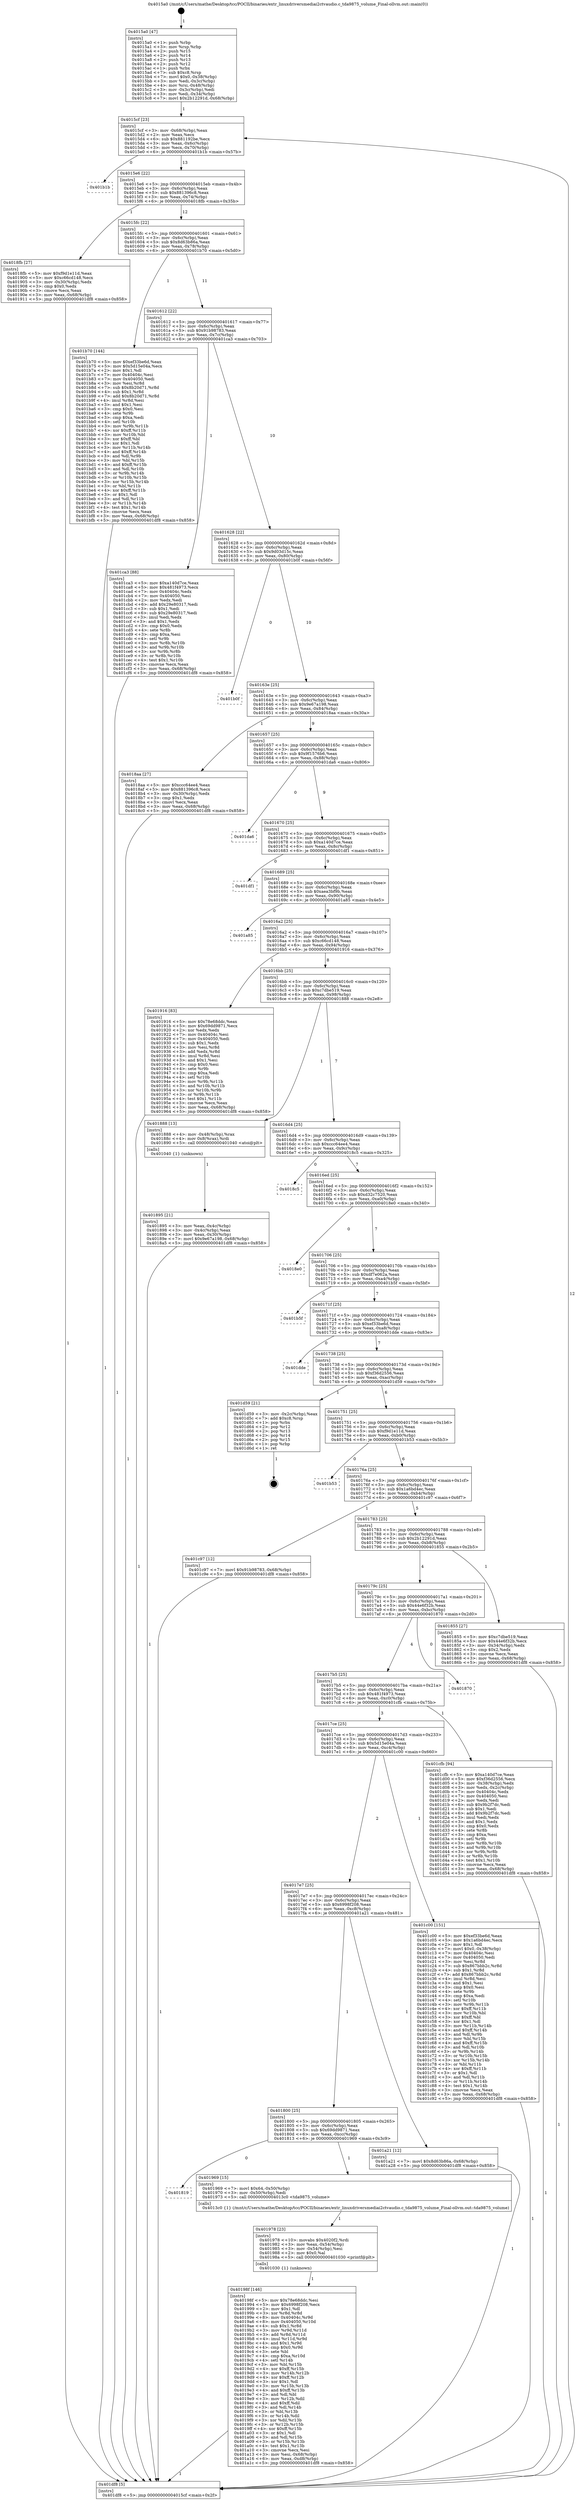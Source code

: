 digraph "0x4015a0" {
  label = "0x4015a0 (/mnt/c/Users/mathe/Desktop/tcc/POCII/binaries/extr_linuxdriversmediai2ctvaudio.c_tda9875_volume_Final-ollvm.out::main(0))"
  labelloc = "t"
  node[shape=record]

  Entry [label="",width=0.3,height=0.3,shape=circle,fillcolor=black,style=filled]
  "0x4015cf" [label="{
     0x4015cf [23]\l
     | [instrs]\l
     &nbsp;&nbsp;0x4015cf \<+3\>: mov -0x68(%rbp),%eax\l
     &nbsp;&nbsp;0x4015d2 \<+2\>: mov %eax,%ecx\l
     &nbsp;&nbsp;0x4015d4 \<+6\>: sub $0x881192be,%ecx\l
     &nbsp;&nbsp;0x4015da \<+3\>: mov %eax,-0x6c(%rbp)\l
     &nbsp;&nbsp;0x4015dd \<+3\>: mov %ecx,-0x70(%rbp)\l
     &nbsp;&nbsp;0x4015e0 \<+6\>: je 0000000000401b1b \<main+0x57b\>\l
  }"]
  "0x401b1b" [label="{
     0x401b1b\l
  }", style=dashed]
  "0x4015e6" [label="{
     0x4015e6 [22]\l
     | [instrs]\l
     &nbsp;&nbsp;0x4015e6 \<+5\>: jmp 00000000004015eb \<main+0x4b\>\l
     &nbsp;&nbsp;0x4015eb \<+3\>: mov -0x6c(%rbp),%eax\l
     &nbsp;&nbsp;0x4015ee \<+5\>: sub $0x881396c8,%eax\l
     &nbsp;&nbsp;0x4015f3 \<+3\>: mov %eax,-0x74(%rbp)\l
     &nbsp;&nbsp;0x4015f6 \<+6\>: je 00000000004018fb \<main+0x35b\>\l
  }"]
  Exit [label="",width=0.3,height=0.3,shape=circle,fillcolor=black,style=filled,peripheries=2]
  "0x4018fb" [label="{
     0x4018fb [27]\l
     | [instrs]\l
     &nbsp;&nbsp;0x4018fb \<+5\>: mov $0xf9d1e11d,%eax\l
     &nbsp;&nbsp;0x401900 \<+5\>: mov $0xc66cd148,%ecx\l
     &nbsp;&nbsp;0x401905 \<+3\>: mov -0x30(%rbp),%edx\l
     &nbsp;&nbsp;0x401908 \<+3\>: cmp $0x0,%edx\l
     &nbsp;&nbsp;0x40190b \<+3\>: cmove %ecx,%eax\l
     &nbsp;&nbsp;0x40190e \<+3\>: mov %eax,-0x68(%rbp)\l
     &nbsp;&nbsp;0x401911 \<+5\>: jmp 0000000000401df8 \<main+0x858\>\l
  }"]
  "0x4015fc" [label="{
     0x4015fc [22]\l
     | [instrs]\l
     &nbsp;&nbsp;0x4015fc \<+5\>: jmp 0000000000401601 \<main+0x61\>\l
     &nbsp;&nbsp;0x401601 \<+3\>: mov -0x6c(%rbp),%eax\l
     &nbsp;&nbsp;0x401604 \<+5\>: sub $0x8d63b86a,%eax\l
     &nbsp;&nbsp;0x401609 \<+3\>: mov %eax,-0x78(%rbp)\l
     &nbsp;&nbsp;0x40160c \<+6\>: je 0000000000401b70 \<main+0x5d0\>\l
  }"]
  "0x40198f" [label="{
     0x40198f [146]\l
     | [instrs]\l
     &nbsp;&nbsp;0x40198f \<+5\>: mov $0x78e68ddc,%esi\l
     &nbsp;&nbsp;0x401994 \<+5\>: mov $0x6998f208,%ecx\l
     &nbsp;&nbsp;0x401999 \<+2\>: mov $0x1,%dl\l
     &nbsp;&nbsp;0x40199b \<+3\>: xor %r8d,%r8d\l
     &nbsp;&nbsp;0x40199e \<+8\>: mov 0x40404c,%r9d\l
     &nbsp;&nbsp;0x4019a6 \<+8\>: mov 0x404050,%r10d\l
     &nbsp;&nbsp;0x4019ae \<+4\>: sub $0x1,%r8d\l
     &nbsp;&nbsp;0x4019b2 \<+3\>: mov %r9d,%r11d\l
     &nbsp;&nbsp;0x4019b5 \<+3\>: add %r8d,%r11d\l
     &nbsp;&nbsp;0x4019b8 \<+4\>: imul %r11d,%r9d\l
     &nbsp;&nbsp;0x4019bc \<+4\>: and $0x1,%r9d\l
     &nbsp;&nbsp;0x4019c0 \<+4\>: cmp $0x0,%r9d\l
     &nbsp;&nbsp;0x4019c4 \<+3\>: sete %bl\l
     &nbsp;&nbsp;0x4019c7 \<+4\>: cmp $0xa,%r10d\l
     &nbsp;&nbsp;0x4019cb \<+4\>: setl %r14b\l
     &nbsp;&nbsp;0x4019cf \<+3\>: mov %bl,%r15b\l
     &nbsp;&nbsp;0x4019d2 \<+4\>: xor $0xff,%r15b\l
     &nbsp;&nbsp;0x4019d6 \<+3\>: mov %r14b,%r12b\l
     &nbsp;&nbsp;0x4019d9 \<+4\>: xor $0xff,%r12b\l
     &nbsp;&nbsp;0x4019dd \<+3\>: xor $0x1,%dl\l
     &nbsp;&nbsp;0x4019e0 \<+3\>: mov %r15b,%r13b\l
     &nbsp;&nbsp;0x4019e3 \<+4\>: and $0xff,%r13b\l
     &nbsp;&nbsp;0x4019e7 \<+2\>: and %dl,%bl\l
     &nbsp;&nbsp;0x4019e9 \<+3\>: mov %r12b,%dil\l
     &nbsp;&nbsp;0x4019ec \<+4\>: and $0xff,%dil\l
     &nbsp;&nbsp;0x4019f0 \<+3\>: and %dl,%r14b\l
     &nbsp;&nbsp;0x4019f3 \<+3\>: or %bl,%r13b\l
     &nbsp;&nbsp;0x4019f6 \<+3\>: or %r14b,%dil\l
     &nbsp;&nbsp;0x4019f9 \<+3\>: xor %dil,%r13b\l
     &nbsp;&nbsp;0x4019fc \<+3\>: or %r12b,%r15b\l
     &nbsp;&nbsp;0x4019ff \<+4\>: xor $0xff,%r15b\l
     &nbsp;&nbsp;0x401a03 \<+3\>: or $0x1,%dl\l
     &nbsp;&nbsp;0x401a06 \<+3\>: and %dl,%r15b\l
     &nbsp;&nbsp;0x401a09 \<+3\>: or %r15b,%r13b\l
     &nbsp;&nbsp;0x401a0c \<+4\>: test $0x1,%r13b\l
     &nbsp;&nbsp;0x401a10 \<+3\>: cmovne %ecx,%esi\l
     &nbsp;&nbsp;0x401a13 \<+3\>: mov %esi,-0x68(%rbp)\l
     &nbsp;&nbsp;0x401a16 \<+6\>: mov %eax,-0xd8(%rbp)\l
     &nbsp;&nbsp;0x401a1c \<+5\>: jmp 0000000000401df8 \<main+0x858\>\l
  }"]
  "0x401b70" [label="{
     0x401b70 [144]\l
     | [instrs]\l
     &nbsp;&nbsp;0x401b70 \<+5\>: mov $0xef33be6d,%eax\l
     &nbsp;&nbsp;0x401b75 \<+5\>: mov $0x5d15e04a,%ecx\l
     &nbsp;&nbsp;0x401b7a \<+2\>: mov $0x1,%dl\l
     &nbsp;&nbsp;0x401b7c \<+7\>: mov 0x40404c,%esi\l
     &nbsp;&nbsp;0x401b83 \<+7\>: mov 0x404050,%edi\l
     &nbsp;&nbsp;0x401b8a \<+3\>: mov %esi,%r8d\l
     &nbsp;&nbsp;0x401b8d \<+7\>: sub $0x8b20d71,%r8d\l
     &nbsp;&nbsp;0x401b94 \<+4\>: sub $0x1,%r8d\l
     &nbsp;&nbsp;0x401b98 \<+7\>: add $0x8b20d71,%r8d\l
     &nbsp;&nbsp;0x401b9f \<+4\>: imul %r8d,%esi\l
     &nbsp;&nbsp;0x401ba3 \<+3\>: and $0x1,%esi\l
     &nbsp;&nbsp;0x401ba6 \<+3\>: cmp $0x0,%esi\l
     &nbsp;&nbsp;0x401ba9 \<+4\>: sete %r9b\l
     &nbsp;&nbsp;0x401bad \<+3\>: cmp $0xa,%edi\l
     &nbsp;&nbsp;0x401bb0 \<+4\>: setl %r10b\l
     &nbsp;&nbsp;0x401bb4 \<+3\>: mov %r9b,%r11b\l
     &nbsp;&nbsp;0x401bb7 \<+4\>: xor $0xff,%r11b\l
     &nbsp;&nbsp;0x401bbb \<+3\>: mov %r10b,%bl\l
     &nbsp;&nbsp;0x401bbe \<+3\>: xor $0xff,%bl\l
     &nbsp;&nbsp;0x401bc1 \<+3\>: xor $0x1,%dl\l
     &nbsp;&nbsp;0x401bc4 \<+3\>: mov %r11b,%r14b\l
     &nbsp;&nbsp;0x401bc7 \<+4\>: and $0xff,%r14b\l
     &nbsp;&nbsp;0x401bcb \<+3\>: and %dl,%r9b\l
     &nbsp;&nbsp;0x401bce \<+3\>: mov %bl,%r15b\l
     &nbsp;&nbsp;0x401bd1 \<+4\>: and $0xff,%r15b\l
     &nbsp;&nbsp;0x401bd5 \<+3\>: and %dl,%r10b\l
     &nbsp;&nbsp;0x401bd8 \<+3\>: or %r9b,%r14b\l
     &nbsp;&nbsp;0x401bdb \<+3\>: or %r10b,%r15b\l
     &nbsp;&nbsp;0x401bde \<+3\>: xor %r15b,%r14b\l
     &nbsp;&nbsp;0x401be1 \<+3\>: or %bl,%r11b\l
     &nbsp;&nbsp;0x401be4 \<+4\>: xor $0xff,%r11b\l
     &nbsp;&nbsp;0x401be8 \<+3\>: or $0x1,%dl\l
     &nbsp;&nbsp;0x401beb \<+3\>: and %dl,%r11b\l
     &nbsp;&nbsp;0x401bee \<+3\>: or %r11b,%r14b\l
     &nbsp;&nbsp;0x401bf1 \<+4\>: test $0x1,%r14b\l
     &nbsp;&nbsp;0x401bf5 \<+3\>: cmovne %ecx,%eax\l
     &nbsp;&nbsp;0x401bf8 \<+3\>: mov %eax,-0x68(%rbp)\l
     &nbsp;&nbsp;0x401bfb \<+5\>: jmp 0000000000401df8 \<main+0x858\>\l
  }"]
  "0x401612" [label="{
     0x401612 [22]\l
     | [instrs]\l
     &nbsp;&nbsp;0x401612 \<+5\>: jmp 0000000000401617 \<main+0x77\>\l
     &nbsp;&nbsp;0x401617 \<+3\>: mov -0x6c(%rbp),%eax\l
     &nbsp;&nbsp;0x40161a \<+5\>: sub $0x91b98783,%eax\l
     &nbsp;&nbsp;0x40161f \<+3\>: mov %eax,-0x7c(%rbp)\l
     &nbsp;&nbsp;0x401622 \<+6\>: je 0000000000401ca3 \<main+0x703\>\l
  }"]
  "0x401978" [label="{
     0x401978 [23]\l
     | [instrs]\l
     &nbsp;&nbsp;0x401978 \<+10\>: movabs $0x4020f2,%rdi\l
     &nbsp;&nbsp;0x401982 \<+3\>: mov %eax,-0x54(%rbp)\l
     &nbsp;&nbsp;0x401985 \<+3\>: mov -0x54(%rbp),%esi\l
     &nbsp;&nbsp;0x401988 \<+2\>: mov $0x0,%al\l
     &nbsp;&nbsp;0x40198a \<+5\>: call 0000000000401030 \<printf@plt\>\l
     | [calls]\l
     &nbsp;&nbsp;0x401030 \{1\} (unknown)\l
  }"]
  "0x401ca3" [label="{
     0x401ca3 [88]\l
     | [instrs]\l
     &nbsp;&nbsp;0x401ca3 \<+5\>: mov $0xa140d7ce,%eax\l
     &nbsp;&nbsp;0x401ca8 \<+5\>: mov $0x481f4973,%ecx\l
     &nbsp;&nbsp;0x401cad \<+7\>: mov 0x40404c,%edx\l
     &nbsp;&nbsp;0x401cb4 \<+7\>: mov 0x404050,%esi\l
     &nbsp;&nbsp;0x401cbb \<+2\>: mov %edx,%edi\l
     &nbsp;&nbsp;0x401cbd \<+6\>: add $0x29e80317,%edi\l
     &nbsp;&nbsp;0x401cc3 \<+3\>: sub $0x1,%edi\l
     &nbsp;&nbsp;0x401cc6 \<+6\>: sub $0x29e80317,%edi\l
     &nbsp;&nbsp;0x401ccc \<+3\>: imul %edi,%edx\l
     &nbsp;&nbsp;0x401ccf \<+3\>: and $0x1,%edx\l
     &nbsp;&nbsp;0x401cd2 \<+3\>: cmp $0x0,%edx\l
     &nbsp;&nbsp;0x401cd5 \<+4\>: sete %r8b\l
     &nbsp;&nbsp;0x401cd9 \<+3\>: cmp $0xa,%esi\l
     &nbsp;&nbsp;0x401cdc \<+4\>: setl %r9b\l
     &nbsp;&nbsp;0x401ce0 \<+3\>: mov %r8b,%r10b\l
     &nbsp;&nbsp;0x401ce3 \<+3\>: and %r9b,%r10b\l
     &nbsp;&nbsp;0x401ce6 \<+3\>: xor %r9b,%r8b\l
     &nbsp;&nbsp;0x401ce9 \<+3\>: or %r8b,%r10b\l
     &nbsp;&nbsp;0x401cec \<+4\>: test $0x1,%r10b\l
     &nbsp;&nbsp;0x401cf0 \<+3\>: cmovne %ecx,%eax\l
     &nbsp;&nbsp;0x401cf3 \<+3\>: mov %eax,-0x68(%rbp)\l
     &nbsp;&nbsp;0x401cf6 \<+5\>: jmp 0000000000401df8 \<main+0x858\>\l
  }"]
  "0x401628" [label="{
     0x401628 [22]\l
     | [instrs]\l
     &nbsp;&nbsp;0x401628 \<+5\>: jmp 000000000040162d \<main+0x8d\>\l
     &nbsp;&nbsp;0x40162d \<+3\>: mov -0x6c(%rbp),%eax\l
     &nbsp;&nbsp;0x401630 \<+5\>: sub $0x9d03d15c,%eax\l
     &nbsp;&nbsp;0x401635 \<+3\>: mov %eax,-0x80(%rbp)\l
     &nbsp;&nbsp;0x401638 \<+6\>: je 0000000000401b0f \<main+0x56f\>\l
  }"]
  "0x401819" [label="{
     0x401819\l
  }", style=dashed]
  "0x401b0f" [label="{
     0x401b0f\l
  }", style=dashed]
  "0x40163e" [label="{
     0x40163e [25]\l
     | [instrs]\l
     &nbsp;&nbsp;0x40163e \<+5\>: jmp 0000000000401643 \<main+0xa3\>\l
     &nbsp;&nbsp;0x401643 \<+3\>: mov -0x6c(%rbp),%eax\l
     &nbsp;&nbsp;0x401646 \<+5\>: sub $0x9e67a198,%eax\l
     &nbsp;&nbsp;0x40164b \<+6\>: mov %eax,-0x84(%rbp)\l
     &nbsp;&nbsp;0x401651 \<+6\>: je 00000000004018aa \<main+0x30a\>\l
  }"]
  "0x401969" [label="{
     0x401969 [15]\l
     | [instrs]\l
     &nbsp;&nbsp;0x401969 \<+7\>: movl $0x64,-0x50(%rbp)\l
     &nbsp;&nbsp;0x401970 \<+3\>: mov -0x50(%rbp),%edi\l
     &nbsp;&nbsp;0x401973 \<+5\>: call 00000000004013c0 \<tda9875_volume\>\l
     | [calls]\l
     &nbsp;&nbsp;0x4013c0 \{1\} (/mnt/c/Users/mathe/Desktop/tcc/POCII/binaries/extr_linuxdriversmediai2ctvaudio.c_tda9875_volume_Final-ollvm.out::tda9875_volume)\l
  }"]
  "0x4018aa" [label="{
     0x4018aa [27]\l
     | [instrs]\l
     &nbsp;&nbsp;0x4018aa \<+5\>: mov $0xccc64ee4,%eax\l
     &nbsp;&nbsp;0x4018af \<+5\>: mov $0x881396c8,%ecx\l
     &nbsp;&nbsp;0x4018b4 \<+3\>: mov -0x30(%rbp),%edx\l
     &nbsp;&nbsp;0x4018b7 \<+3\>: cmp $0x1,%edx\l
     &nbsp;&nbsp;0x4018ba \<+3\>: cmovl %ecx,%eax\l
     &nbsp;&nbsp;0x4018bd \<+3\>: mov %eax,-0x68(%rbp)\l
     &nbsp;&nbsp;0x4018c0 \<+5\>: jmp 0000000000401df8 \<main+0x858\>\l
  }"]
  "0x401657" [label="{
     0x401657 [25]\l
     | [instrs]\l
     &nbsp;&nbsp;0x401657 \<+5\>: jmp 000000000040165c \<main+0xbc\>\l
     &nbsp;&nbsp;0x40165c \<+3\>: mov -0x6c(%rbp),%eax\l
     &nbsp;&nbsp;0x40165f \<+5\>: sub $0x9f1576b6,%eax\l
     &nbsp;&nbsp;0x401664 \<+6\>: mov %eax,-0x88(%rbp)\l
     &nbsp;&nbsp;0x40166a \<+6\>: je 0000000000401da6 \<main+0x806\>\l
  }"]
  "0x401800" [label="{
     0x401800 [25]\l
     | [instrs]\l
     &nbsp;&nbsp;0x401800 \<+5\>: jmp 0000000000401805 \<main+0x265\>\l
     &nbsp;&nbsp;0x401805 \<+3\>: mov -0x6c(%rbp),%eax\l
     &nbsp;&nbsp;0x401808 \<+5\>: sub $0x69dd9871,%eax\l
     &nbsp;&nbsp;0x40180d \<+6\>: mov %eax,-0xcc(%rbp)\l
     &nbsp;&nbsp;0x401813 \<+6\>: je 0000000000401969 \<main+0x3c9\>\l
  }"]
  "0x401da6" [label="{
     0x401da6\l
  }", style=dashed]
  "0x401670" [label="{
     0x401670 [25]\l
     | [instrs]\l
     &nbsp;&nbsp;0x401670 \<+5\>: jmp 0000000000401675 \<main+0xd5\>\l
     &nbsp;&nbsp;0x401675 \<+3\>: mov -0x6c(%rbp),%eax\l
     &nbsp;&nbsp;0x401678 \<+5\>: sub $0xa140d7ce,%eax\l
     &nbsp;&nbsp;0x40167d \<+6\>: mov %eax,-0x8c(%rbp)\l
     &nbsp;&nbsp;0x401683 \<+6\>: je 0000000000401df1 \<main+0x851\>\l
  }"]
  "0x401a21" [label="{
     0x401a21 [12]\l
     | [instrs]\l
     &nbsp;&nbsp;0x401a21 \<+7\>: movl $0x8d63b86a,-0x68(%rbp)\l
     &nbsp;&nbsp;0x401a28 \<+5\>: jmp 0000000000401df8 \<main+0x858\>\l
  }"]
  "0x401df1" [label="{
     0x401df1\l
  }", style=dashed]
  "0x401689" [label="{
     0x401689 [25]\l
     | [instrs]\l
     &nbsp;&nbsp;0x401689 \<+5\>: jmp 000000000040168e \<main+0xee\>\l
     &nbsp;&nbsp;0x40168e \<+3\>: mov -0x6c(%rbp),%eax\l
     &nbsp;&nbsp;0x401691 \<+5\>: sub $0xaea3bf9b,%eax\l
     &nbsp;&nbsp;0x401696 \<+6\>: mov %eax,-0x90(%rbp)\l
     &nbsp;&nbsp;0x40169c \<+6\>: je 0000000000401a85 \<main+0x4e5\>\l
  }"]
  "0x4017e7" [label="{
     0x4017e7 [25]\l
     | [instrs]\l
     &nbsp;&nbsp;0x4017e7 \<+5\>: jmp 00000000004017ec \<main+0x24c\>\l
     &nbsp;&nbsp;0x4017ec \<+3\>: mov -0x6c(%rbp),%eax\l
     &nbsp;&nbsp;0x4017ef \<+5\>: sub $0x6998f208,%eax\l
     &nbsp;&nbsp;0x4017f4 \<+6\>: mov %eax,-0xc8(%rbp)\l
     &nbsp;&nbsp;0x4017fa \<+6\>: je 0000000000401a21 \<main+0x481\>\l
  }"]
  "0x401a85" [label="{
     0x401a85\l
  }", style=dashed]
  "0x4016a2" [label="{
     0x4016a2 [25]\l
     | [instrs]\l
     &nbsp;&nbsp;0x4016a2 \<+5\>: jmp 00000000004016a7 \<main+0x107\>\l
     &nbsp;&nbsp;0x4016a7 \<+3\>: mov -0x6c(%rbp),%eax\l
     &nbsp;&nbsp;0x4016aa \<+5\>: sub $0xc66cd148,%eax\l
     &nbsp;&nbsp;0x4016af \<+6\>: mov %eax,-0x94(%rbp)\l
     &nbsp;&nbsp;0x4016b5 \<+6\>: je 0000000000401916 \<main+0x376\>\l
  }"]
  "0x401c00" [label="{
     0x401c00 [151]\l
     | [instrs]\l
     &nbsp;&nbsp;0x401c00 \<+5\>: mov $0xef33be6d,%eax\l
     &nbsp;&nbsp;0x401c05 \<+5\>: mov $0x1a6bd4ec,%ecx\l
     &nbsp;&nbsp;0x401c0a \<+2\>: mov $0x1,%dl\l
     &nbsp;&nbsp;0x401c0c \<+7\>: movl $0x0,-0x38(%rbp)\l
     &nbsp;&nbsp;0x401c13 \<+7\>: mov 0x40404c,%esi\l
     &nbsp;&nbsp;0x401c1a \<+7\>: mov 0x404050,%edi\l
     &nbsp;&nbsp;0x401c21 \<+3\>: mov %esi,%r8d\l
     &nbsp;&nbsp;0x401c24 \<+7\>: sub $0x867bbb2c,%r8d\l
     &nbsp;&nbsp;0x401c2b \<+4\>: sub $0x1,%r8d\l
     &nbsp;&nbsp;0x401c2f \<+7\>: add $0x867bbb2c,%r8d\l
     &nbsp;&nbsp;0x401c36 \<+4\>: imul %r8d,%esi\l
     &nbsp;&nbsp;0x401c3a \<+3\>: and $0x1,%esi\l
     &nbsp;&nbsp;0x401c3d \<+3\>: cmp $0x0,%esi\l
     &nbsp;&nbsp;0x401c40 \<+4\>: sete %r9b\l
     &nbsp;&nbsp;0x401c44 \<+3\>: cmp $0xa,%edi\l
     &nbsp;&nbsp;0x401c47 \<+4\>: setl %r10b\l
     &nbsp;&nbsp;0x401c4b \<+3\>: mov %r9b,%r11b\l
     &nbsp;&nbsp;0x401c4e \<+4\>: xor $0xff,%r11b\l
     &nbsp;&nbsp;0x401c52 \<+3\>: mov %r10b,%bl\l
     &nbsp;&nbsp;0x401c55 \<+3\>: xor $0xff,%bl\l
     &nbsp;&nbsp;0x401c58 \<+3\>: xor $0x1,%dl\l
     &nbsp;&nbsp;0x401c5b \<+3\>: mov %r11b,%r14b\l
     &nbsp;&nbsp;0x401c5e \<+4\>: and $0xff,%r14b\l
     &nbsp;&nbsp;0x401c62 \<+3\>: and %dl,%r9b\l
     &nbsp;&nbsp;0x401c65 \<+3\>: mov %bl,%r15b\l
     &nbsp;&nbsp;0x401c68 \<+4\>: and $0xff,%r15b\l
     &nbsp;&nbsp;0x401c6c \<+3\>: and %dl,%r10b\l
     &nbsp;&nbsp;0x401c6f \<+3\>: or %r9b,%r14b\l
     &nbsp;&nbsp;0x401c72 \<+3\>: or %r10b,%r15b\l
     &nbsp;&nbsp;0x401c75 \<+3\>: xor %r15b,%r14b\l
     &nbsp;&nbsp;0x401c78 \<+3\>: or %bl,%r11b\l
     &nbsp;&nbsp;0x401c7b \<+4\>: xor $0xff,%r11b\l
     &nbsp;&nbsp;0x401c7f \<+3\>: or $0x1,%dl\l
     &nbsp;&nbsp;0x401c82 \<+3\>: and %dl,%r11b\l
     &nbsp;&nbsp;0x401c85 \<+3\>: or %r11b,%r14b\l
     &nbsp;&nbsp;0x401c88 \<+4\>: test $0x1,%r14b\l
     &nbsp;&nbsp;0x401c8c \<+3\>: cmovne %ecx,%eax\l
     &nbsp;&nbsp;0x401c8f \<+3\>: mov %eax,-0x68(%rbp)\l
     &nbsp;&nbsp;0x401c92 \<+5\>: jmp 0000000000401df8 \<main+0x858\>\l
  }"]
  "0x401916" [label="{
     0x401916 [83]\l
     | [instrs]\l
     &nbsp;&nbsp;0x401916 \<+5\>: mov $0x78e68ddc,%eax\l
     &nbsp;&nbsp;0x40191b \<+5\>: mov $0x69dd9871,%ecx\l
     &nbsp;&nbsp;0x401920 \<+2\>: xor %edx,%edx\l
     &nbsp;&nbsp;0x401922 \<+7\>: mov 0x40404c,%esi\l
     &nbsp;&nbsp;0x401929 \<+7\>: mov 0x404050,%edi\l
     &nbsp;&nbsp;0x401930 \<+3\>: sub $0x1,%edx\l
     &nbsp;&nbsp;0x401933 \<+3\>: mov %esi,%r8d\l
     &nbsp;&nbsp;0x401936 \<+3\>: add %edx,%r8d\l
     &nbsp;&nbsp;0x401939 \<+4\>: imul %r8d,%esi\l
     &nbsp;&nbsp;0x40193d \<+3\>: and $0x1,%esi\l
     &nbsp;&nbsp;0x401940 \<+3\>: cmp $0x0,%esi\l
     &nbsp;&nbsp;0x401943 \<+4\>: sete %r9b\l
     &nbsp;&nbsp;0x401947 \<+3\>: cmp $0xa,%edi\l
     &nbsp;&nbsp;0x40194a \<+4\>: setl %r10b\l
     &nbsp;&nbsp;0x40194e \<+3\>: mov %r9b,%r11b\l
     &nbsp;&nbsp;0x401951 \<+3\>: and %r10b,%r11b\l
     &nbsp;&nbsp;0x401954 \<+3\>: xor %r10b,%r9b\l
     &nbsp;&nbsp;0x401957 \<+3\>: or %r9b,%r11b\l
     &nbsp;&nbsp;0x40195a \<+4\>: test $0x1,%r11b\l
     &nbsp;&nbsp;0x40195e \<+3\>: cmovne %ecx,%eax\l
     &nbsp;&nbsp;0x401961 \<+3\>: mov %eax,-0x68(%rbp)\l
     &nbsp;&nbsp;0x401964 \<+5\>: jmp 0000000000401df8 \<main+0x858\>\l
  }"]
  "0x4016bb" [label="{
     0x4016bb [25]\l
     | [instrs]\l
     &nbsp;&nbsp;0x4016bb \<+5\>: jmp 00000000004016c0 \<main+0x120\>\l
     &nbsp;&nbsp;0x4016c0 \<+3\>: mov -0x6c(%rbp),%eax\l
     &nbsp;&nbsp;0x4016c3 \<+5\>: sub $0xc7dbe519,%eax\l
     &nbsp;&nbsp;0x4016c8 \<+6\>: mov %eax,-0x98(%rbp)\l
     &nbsp;&nbsp;0x4016ce \<+6\>: je 0000000000401888 \<main+0x2e8\>\l
  }"]
  "0x4017ce" [label="{
     0x4017ce [25]\l
     | [instrs]\l
     &nbsp;&nbsp;0x4017ce \<+5\>: jmp 00000000004017d3 \<main+0x233\>\l
     &nbsp;&nbsp;0x4017d3 \<+3\>: mov -0x6c(%rbp),%eax\l
     &nbsp;&nbsp;0x4017d6 \<+5\>: sub $0x5d15e04a,%eax\l
     &nbsp;&nbsp;0x4017db \<+6\>: mov %eax,-0xc4(%rbp)\l
     &nbsp;&nbsp;0x4017e1 \<+6\>: je 0000000000401c00 \<main+0x660\>\l
  }"]
  "0x401888" [label="{
     0x401888 [13]\l
     | [instrs]\l
     &nbsp;&nbsp;0x401888 \<+4\>: mov -0x48(%rbp),%rax\l
     &nbsp;&nbsp;0x40188c \<+4\>: mov 0x8(%rax),%rdi\l
     &nbsp;&nbsp;0x401890 \<+5\>: call 0000000000401040 \<atoi@plt\>\l
     | [calls]\l
     &nbsp;&nbsp;0x401040 \{1\} (unknown)\l
  }"]
  "0x4016d4" [label="{
     0x4016d4 [25]\l
     | [instrs]\l
     &nbsp;&nbsp;0x4016d4 \<+5\>: jmp 00000000004016d9 \<main+0x139\>\l
     &nbsp;&nbsp;0x4016d9 \<+3\>: mov -0x6c(%rbp),%eax\l
     &nbsp;&nbsp;0x4016dc \<+5\>: sub $0xccc64ee4,%eax\l
     &nbsp;&nbsp;0x4016e1 \<+6\>: mov %eax,-0x9c(%rbp)\l
     &nbsp;&nbsp;0x4016e7 \<+6\>: je 00000000004018c5 \<main+0x325\>\l
  }"]
  "0x401cfb" [label="{
     0x401cfb [94]\l
     | [instrs]\l
     &nbsp;&nbsp;0x401cfb \<+5\>: mov $0xa140d7ce,%eax\l
     &nbsp;&nbsp;0x401d00 \<+5\>: mov $0xf36d2556,%ecx\l
     &nbsp;&nbsp;0x401d05 \<+3\>: mov -0x38(%rbp),%edx\l
     &nbsp;&nbsp;0x401d08 \<+3\>: mov %edx,-0x2c(%rbp)\l
     &nbsp;&nbsp;0x401d0b \<+7\>: mov 0x40404c,%edx\l
     &nbsp;&nbsp;0x401d12 \<+7\>: mov 0x404050,%esi\l
     &nbsp;&nbsp;0x401d19 \<+2\>: mov %edx,%edi\l
     &nbsp;&nbsp;0x401d1b \<+6\>: sub $0x9b2f7dc,%edi\l
     &nbsp;&nbsp;0x401d21 \<+3\>: sub $0x1,%edi\l
     &nbsp;&nbsp;0x401d24 \<+6\>: add $0x9b2f7dc,%edi\l
     &nbsp;&nbsp;0x401d2a \<+3\>: imul %edi,%edx\l
     &nbsp;&nbsp;0x401d2d \<+3\>: and $0x1,%edx\l
     &nbsp;&nbsp;0x401d30 \<+3\>: cmp $0x0,%edx\l
     &nbsp;&nbsp;0x401d33 \<+4\>: sete %r8b\l
     &nbsp;&nbsp;0x401d37 \<+3\>: cmp $0xa,%esi\l
     &nbsp;&nbsp;0x401d3a \<+4\>: setl %r9b\l
     &nbsp;&nbsp;0x401d3e \<+3\>: mov %r8b,%r10b\l
     &nbsp;&nbsp;0x401d41 \<+3\>: and %r9b,%r10b\l
     &nbsp;&nbsp;0x401d44 \<+3\>: xor %r9b,%r8b\l
     &nbsp;&nbsp;0x401d47 \<+3\>: or %r8b,%r10b\l
     &nbsp;&nbsp;0x401d4a \<+4\>: test $0x1,%r10b\l
     &nbsp;&nbsp;0x401d4e \<+3\>: cmovne %ecx,%eax\l
     &nbsp;&nbsp;0x401d51 \<+3\>: mov %eax,-0x68(%rbp)\l
     &nbsp;&nbsp;0x401d54 \<+5\>: jmp 0000000000401df8 \<main+0x858\>\l
  }"]
  "0x4018c5" [label="{
     0x4018c5\l
  }", style=dashed]
  "0x4016ed" [label="{
     0x4016ed [25]\l
     | [instrs]\l
     &nbsp;&nbsp;0x4016ed \<+5\>: jmp 00000000004016f2 \<main+0x152\>\l
     &nbsp;&nbsp;0x4016f2 \<+3\>: mov -0x6c(%rbp),%eax\l
     &nbsp;&nbsp;0x4016f5 \<+5\>: sub $0xd32c7520,%eax\l
     &nbsp;&nbsp;0x4016fa \<+6\>: mov %eax,-0xa0(%rbp)\l
     &nbsp;&nbsp;0x401700 \<+6\>: je 00000000004018e0 \<main+0x340\>\l
  }"]
  "0x4017b5" [label="{
     0x4017b5 [25]\l
     | [instrs]\l
     &nbsp;&nbsp;0x4017b5 \<+5\>: jmp 00000000004017ba \<main+0x21a\>\l
     &nbsp;&nbsp;0x4017ba \<+3\>: mov -0x6c(%rbp),%eax\l
     &nbsp;&nbsp;0x4017bd \<+5\>: sub $0x481f4973,%eax\l
     &nbsp;&nbsp;0x4017c2 \<+6\>: mov %eax,-0xc0(%rbp)\l
     &nbsp;&nbsp;0x4017c8 \<+6\>: je 0000000000401cfb \<main+0x75b\>\l
  }"]
  "0x4018e0" [label="{
     0x4018e0\l
  }", style=dashed]
  "0x401706" [label="{
     0x401706 [25]\l
     | [instrs]\l
     &nbsp;&nbsp;0x401706 \<+5\>: jmp 000000000040170b \<main+0x16b\>\l
     &nbsp;&nbsp;0x40170b \<+3\>: mov -0x6c(%rbp),%eax\l
     &nbsp;&nbsp;0x40170e \<+5\>: sub $0xdf7e062a,%eax\l
     &nbsp;&nbsp;0x401713 \<+6\>: mov %eax,-0xa4(%rbp)\l
     &nbsp;&nbsp;0x401719 \<+6\>: je 0000000000401b5f \<main+0x5bf\>\l
  }"]
  "0x401870" [label="{
     0x401870\l
  }", style=dashed]
  "0x401b5f" [label="{
     0x401b5f\l
  }", style=dashed]
  "0x40171f" [label="{
     0x40171f [25]\l
     | [instrs]\l
     &nbsp;&nbsp;0x40171f \<+5\>: jmp 0000000000401724 \<main+0x184\>\l
     &nbsp;&nbsp;0x401724 \<+3\>: mov -0x6c(%rbp),%eax\l
     &nbsp;&nbsp;0x401727 \<+5\>: sub $0xef33be6d,%eax\l
     &nbsp;&nbsp;0x40172c \<+6\>: mov %eax,-0xa8(%rbp)\l
     &nbsp;&nbsp;0x401732 \<+6\>: je 0000000000401dde \<main+0x83e\>\l
  }"]
  "0x401895" [label="{
     0x401895 [21]\l
     | [instrs]\l
     &nbsp;&nbsp;0x401895 \<+3\>: mov %eax,-0x4c(%rbp)\l
     &nbsp;&nbsp;0x401898 \<+3\>: mov -0x4c(%rbp),%eax\l
     &nbsp;&nbsp;0x40189b \<+3\>: mov %eax,-0x30(%rbp)\l
     &nbsp;&nbsp;0x40189e \<+7\>: movl $0x9e67a198,-0x68(%rbp)\l
     &nbsp;&nbsp;0x4018a5 \<+5\>: jmp 0000000000401df8 \<main+0x858\>\l
  }"]
  "0x401dde" [label="{
     0x401dde\l
  }", style=dashed]
  "0x401738" [label="{
     0x401738 [25]\l
     | [instrs]\l
     &nbsp;&nbsp;0x401738 \<+5\>: jmp 000000000040173d \<main+0x19d\>\l
     &nbsp;&nbsp;0x40173d \<+3\>: mov -0x6c(%rbp),%eax\l
     &nbsp;&nbsp;0x401740 \<+5\>: sub $0xf36d2556,%eax\l
     &nbsp;&nbsp;0x401745 \<+6\>: mov %eax,-0xac(%rbp)\l
     &nbsp;&nbsp;0x40174b \<+6\>: je 0000000000401d59 \<main+0x7b9\>\l
  }"]
  "0x4015a0" [label="{
     0x4015a0 [47]\l
     | [instrs]\l
     &nbsp;&nbsp;0x4015a0 \<+1\>: push %rbp\l
     &nbsp;&nbsp;0x4015a1 \<+3\>: mov %rsp,%rbp\l
     &nbsp;&nbsp;0x4015a4 \<+2\>: push %r15\l
     &nbsp;&nbsp;0x4015a6 \<+2\>: push %r14\l
     &nbsp;&nbsp;0x4015a8 \<+2\>: push %r13\l
     &nbsp;&nbsp;0x4015aa \<+2\>: push %r12\l
     &nbsp;&nbsp;0x4015ac \<+1\>: push %rbx\l
     &nbsp;&nbsp;0x4015ad \<+7\>: sub $0xc8,%rsp\l
     &nbsp;&nbsp;0x4015b4 \<+7\>: movl $0x0,-0x38(%rbp)\l
     &nbsp;&nbsp;0x4015bb \<+3\>: mov %edi,-0x3c(%rbp)\l
     &nbsp;&nbsp;0x4015be \<+4\>: mov %rsi,-0x48(%rbp)\l
     &nbsp;&nbsp;0x4015c2 \<+3\>: mov -0x3c(%rbp),%edi\l
     &nbsp;&nbsp;0x4015c5 \<+3\>: mov %edi,-0x34(%rbp)\l
     &nbsp;&nbsp;0x4015c8 \<+7\>: movl $0x2b12291d,-0x68(%rbp)\l
  }"]
  "0x401d59" [label="{
     0x401d59 [21]\l
     | [instrs]\l
     &nbsp;&nbsp;0x401d59 \<+3\>: mov -0x2c(%rbp),%eax\l
     &nbsp;&nbsp;0x401d5c \<+7\>: add $0xc8,%rsp\l
     &nbsp;&nbsp;0x401d63 \<+1\>: pop %rbx\l
     &nbsp;&nbsp;0x401d64 \<+2\>: pop %r12\l
     &nbsp;&nbsp;0x401d66 \<+2\>: pop %r13\l
     &nbsp;&nbsp;0x401d68 \<+2\>: pop %r14\l
     &nbsp;&nbsp;0x401d6a \<+2\>: pop %r15\l
     &nbsp;&nbsp;0x401d6c \<+1\>: pop %rbp\l
     &nbsp;&nbsp;0x401d6d \<+1\>: ret\l
  }"]
  "0x401751" [label="{
     0x401751 [25]\l
     | [instrs]\l
     &nbsp;&nbsp;0x401751 \<+5\>: jmp 0000000000401756 \<main+0x1b6\>\l
     &nbsp;&nbsp;0x401756 \<+3\>: mov -0x6c(%rbp),%eax\l
     &nbsp;&nbsp;0x401759 \<+5\>: sub $0xf9d1e11d,%eax\l
     &nbsp;&nbsp;0x40175e \<+6\>: mov %eax,-0xb0(%rbp)\l
     &nbsp;&nbsp;0x401764 \<+6\>: je 0000000000401b53 \<main+0x5b3\>\l
  }"]
  "0x401df8" [label="{
     0x401df8 [5]\l
     | [instrs]\l
     &nbsp;&nbsp;0x401df8 \<+5\>: jmp 00000000004015cf \<main+0x2f\>\l
  }"]
  "0x401b53" [label="{
     0x401b53\l
  }", style=dashed]
  "0x40176a" [label="{
     0x40176a [25]\l
     | [instrs]\l
     &nbsp;&nbsp;0x40176a \<+5\>: jmp 000000000040176f \<main+0x1cf\>\l
     &nbsp;&nbsp;0x40176f \<+3\>: mov -0x6c(%rbp),%eax\l
     &nbsp;&nbsp;0x401772 \<+5\>: sub $0x1a6bd4ec,%eax\l
     &nbsp;&nbsp;0x401777 \<+6\>: mov %eax,-0xb4(%rbp)\l
     &nbsp;&nbsp;0x40177d \<+6\>: je 0000000000401c97 \<main+0x6f7\>\l
  }"]
  "0x40179c" [label="{
     0x40179c [25]\l
     | [instrs]\l
     &nbsp;&nbsp;0x40179c \<+5\>: jmp 00000000004017a1 \<main+0x201\>\l
     &nbsp;&nbsp;0x4017a1 \<+3\>: mov -0x6c(%rbp),%eax\l
     &nbsp;&nbsp;0x4017a4 \<+5\>: sub $0x44e6f32b,%eax\l
     &nbsp;&nbsp;0x4017a9 \<+6\>: mov %eax,-0xbc(%rbp)\l
     &nbsp;&nbsp;0x4017af \<+6\>: je 0000000000401870 \<main+0x2d0\>\l
  }"]
  "0x401c97" [label="{
     0x401c97 [12]\l
     | [instrs]\l
     &nbsp;&nbsp;0x401c97 \<+7\>: movl $0x91b98783,-0x68(%rbp)\l
     &nbsp;&nbsp;0x401c9e \<+5\>: jmp 0000000000401df8 \<main+0x858\>\l
  }"]
  "0x401783" [label="{
     0x401783 [25]\l
     | [instrs]\l
     &nbsp;&nbsp;0x401783 \<+5\>: jmp 0000000000401788 \<main+0x1e8\>\l
     &nbsp;&nbsp;0x401788 \<+3\>: mov -0x6c(%rbp),%eax\l
     &nbsp;&nbsp;0x40178b \<+5\>: sub $0x2b12291d,%eax\l
     &nbsp;&nbsp;0x401790 \<+6\>: mov %eax,-0xb8(%rbp)\l
     &nbsp;&nbsp;0x401796 \<+6\>: je 0000000000401855 \<main+0x2b5\>\l
  }"]
  "0x401855" [label="{
     0x401855 [27]\l
     | [instrs]\l
     &nbsp;&nbsp;0x401855 \<+5\>: mov $0xc7dbe519,%eax\l
     &nbsp;&nbsp;0x40185a \<+5\>: mov $0x44e6f32b,%ecx\l
     &nbsp;&nbsp;0x40185f \<+3\>: mov -0x34(%rbp),%edx\l
     &nbsp;&nbsp;0x401862 \<+3\>: cmp $0x2,%edx\l
     &nbsp;&nbsp;0x401865 \<+3\>: cmovne %ecx,%eax\l
     &nbsp;&nbsp;0x401868 \<+3\>: mov %eax,-0x68(%rbp)\l
     &nbsp;&nbsp;0x40186b \<+5\>: jmp 0000000000401df8 \<main+0x858\>\l
  }"]
  Entry -> "0x4015a0" [label=" 1"]
  "0x4015cf" -> "0x401b1b" [label=" 0"]
  "0x4015cf" -> "0x4015e6" [label=" 13"]
  "0x401d59" -> Exit [label=" 1"]
  "0x4015e6" -> "0x4018fb" [label=" 1"]
  "0x4015e6" -> "0x4015fc" [label=" 12"]
  "0x401cfb" -> "0x401df8" [label=" 1"]
  "0x4015fc" -> "0x401b70" [label=" 1"]
  "0x4015fc" -> "0x401612" [label=" 11"]
  "0x401ca3" -> "0x401df8" [label=" 1"]
  "0x401612" -> "0x401ca3" [label=" 1"]
  "0x401612" -> "0x401628" [label=" 10"]
  "0x401c97" -> "0x401df8" [label=" 1"]
  "0x401628" -> "0x401b0f" [label=" 0"]
  "0x401628" -> "0x40163e" [label=" 10"]
  "0x401c00" -> "0x401df8" [label=" 1"]
  "0x40163e" -> "0x4018aa" [label=" 1"]
  "0x40163e" -> "0x401657" [label=" 9"]
  "0x401b70" -> "0x401df8" [label=" 1"]
  "0x401657" -> "0x401da6" [label=" 0"]
  "0x401657" -> "0x401670" [label=" 9"]
  "0x40198f" -> "0x401df8" [label=" 1"]
  "0x401670" -> "0x401df1" [label=" 0"]
  "0x401670" -> "0x401689" [label=" 9"]
  "0x401978" -> "0x40198f" [label=" 1"]
  "0x401689" -> "0x401a85" [label=" 0"]
  "0x401689" -> "0x4016a2" [label=" 9"]
  "0x401800" -> "0x401819" [label=" 0"]
  "0x4016a2" -> "0x401916" [label=" 1"]
  "0x4016a2" -> "0x4016bb" [label=" 8"]
  "0x401800" -> "0x401969" [label=" 1"]
  "0x4016bb" -> "0x401888" [label=" 1"]
  "0x4016bb" -> "0x4016d4" [label=" 7"]
  "0x4017e7" -> "0x401800" [label=" 1"]
  "0x4016d4" -> "0x4018c5" [label=" 0"]
  "0x4016d4" -> "0x4016ed" [label=" 7"]
  "0x4017e7" -> "0x401a21" [label=" 1"]
  "0x4016ed" -> "0x4018e0" [label=" 0"]
  "0x4016ed" -> "0x401706" [label=" 7"]
  "0x4017ce" -> "0x4017e7" [label=" 2"]
  "0x401706" -> "0x401b5f" [label=" 0"]
  "0x401706" -> "0x40171f" [label=" 7"]
  "0x4017ce" -> "0x401c00" [label=" 1"]
  "0x40171f" -> "0x401dde" [label=" 0"]
  "0x40171f" -> "0x401738" [label=" 7"]
  "0x4017b5" -> "0x4017ce" [label=" 3"]
  "0x401738" -> "0x401d59" [label=" 1"]
  "0x401738" -> "0x401751" [label=" 6"]
  "0x4017b5" -> "0x401cfb" [label=" 1"]
  "0x401751" -> "0x401b53" [label=" 0"]
  "0x401751" -> "0x40176a" [label=" 6"]
  "0x401969" -> "0x401978" [label=" 1"]
  "0x40176a" -> "0x401c97" [label=" 1"]
  "0x40176a" -> "0x401783" [label=" 5"]
  "0x40179c" -> "0x4017b5" [label=" 4"]
  "0x401783" -> "0x401855" [label=" 1"]
  "0x401783" -> "0x40179c" [label=" 4"]
  "0x401855" -> "0x401df8" [label=" 1"]
  "0x4015a0" -> "0x4015cf" [label=" 1"]
  "0x401df8" -> "0x4015cf" [label=" 12"]
  "0x401888" -> "0x401895" [label=" 1"]
  "0x401895" -> "0x401df8" [label=" 1"]
  "0x4018aa" -> "0x401df8" [label=" 1"]
  "0x4018fb" -> "0x401df8" [label=" 1"]
  "0x401916" -> "0x401df8" [label=" 1"]
  "0x401a21" -> "0x401df8" [label=" 1"]
  "0x40179c" -> "0x401870" [label=" 0"]
}
